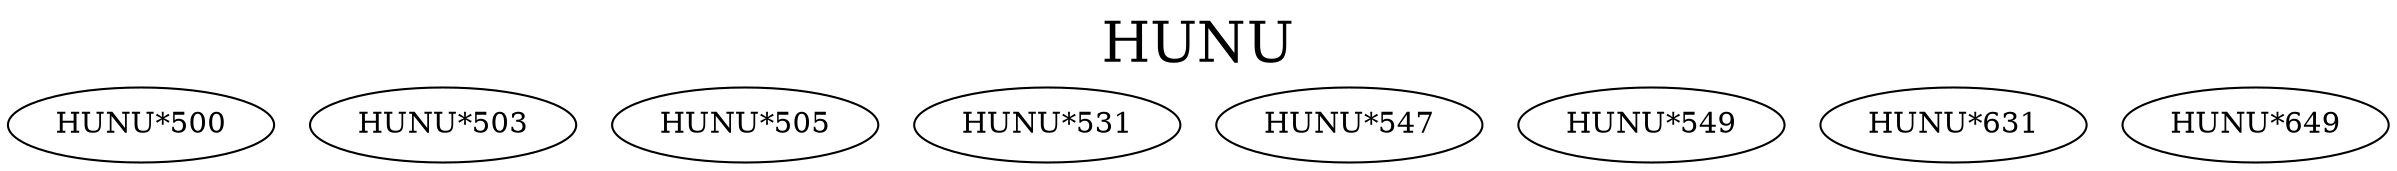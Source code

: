 digraph HUNU {
labelloc = "t";
label = "HUNU"
fontsize = 27;
"HUNU*500"
"HUNU*503"
"HUNU*505"
"HUNU*531"
"HUNU*547"
"HUNU*549"
"HUNU*631"
"HUNU*649"
}
